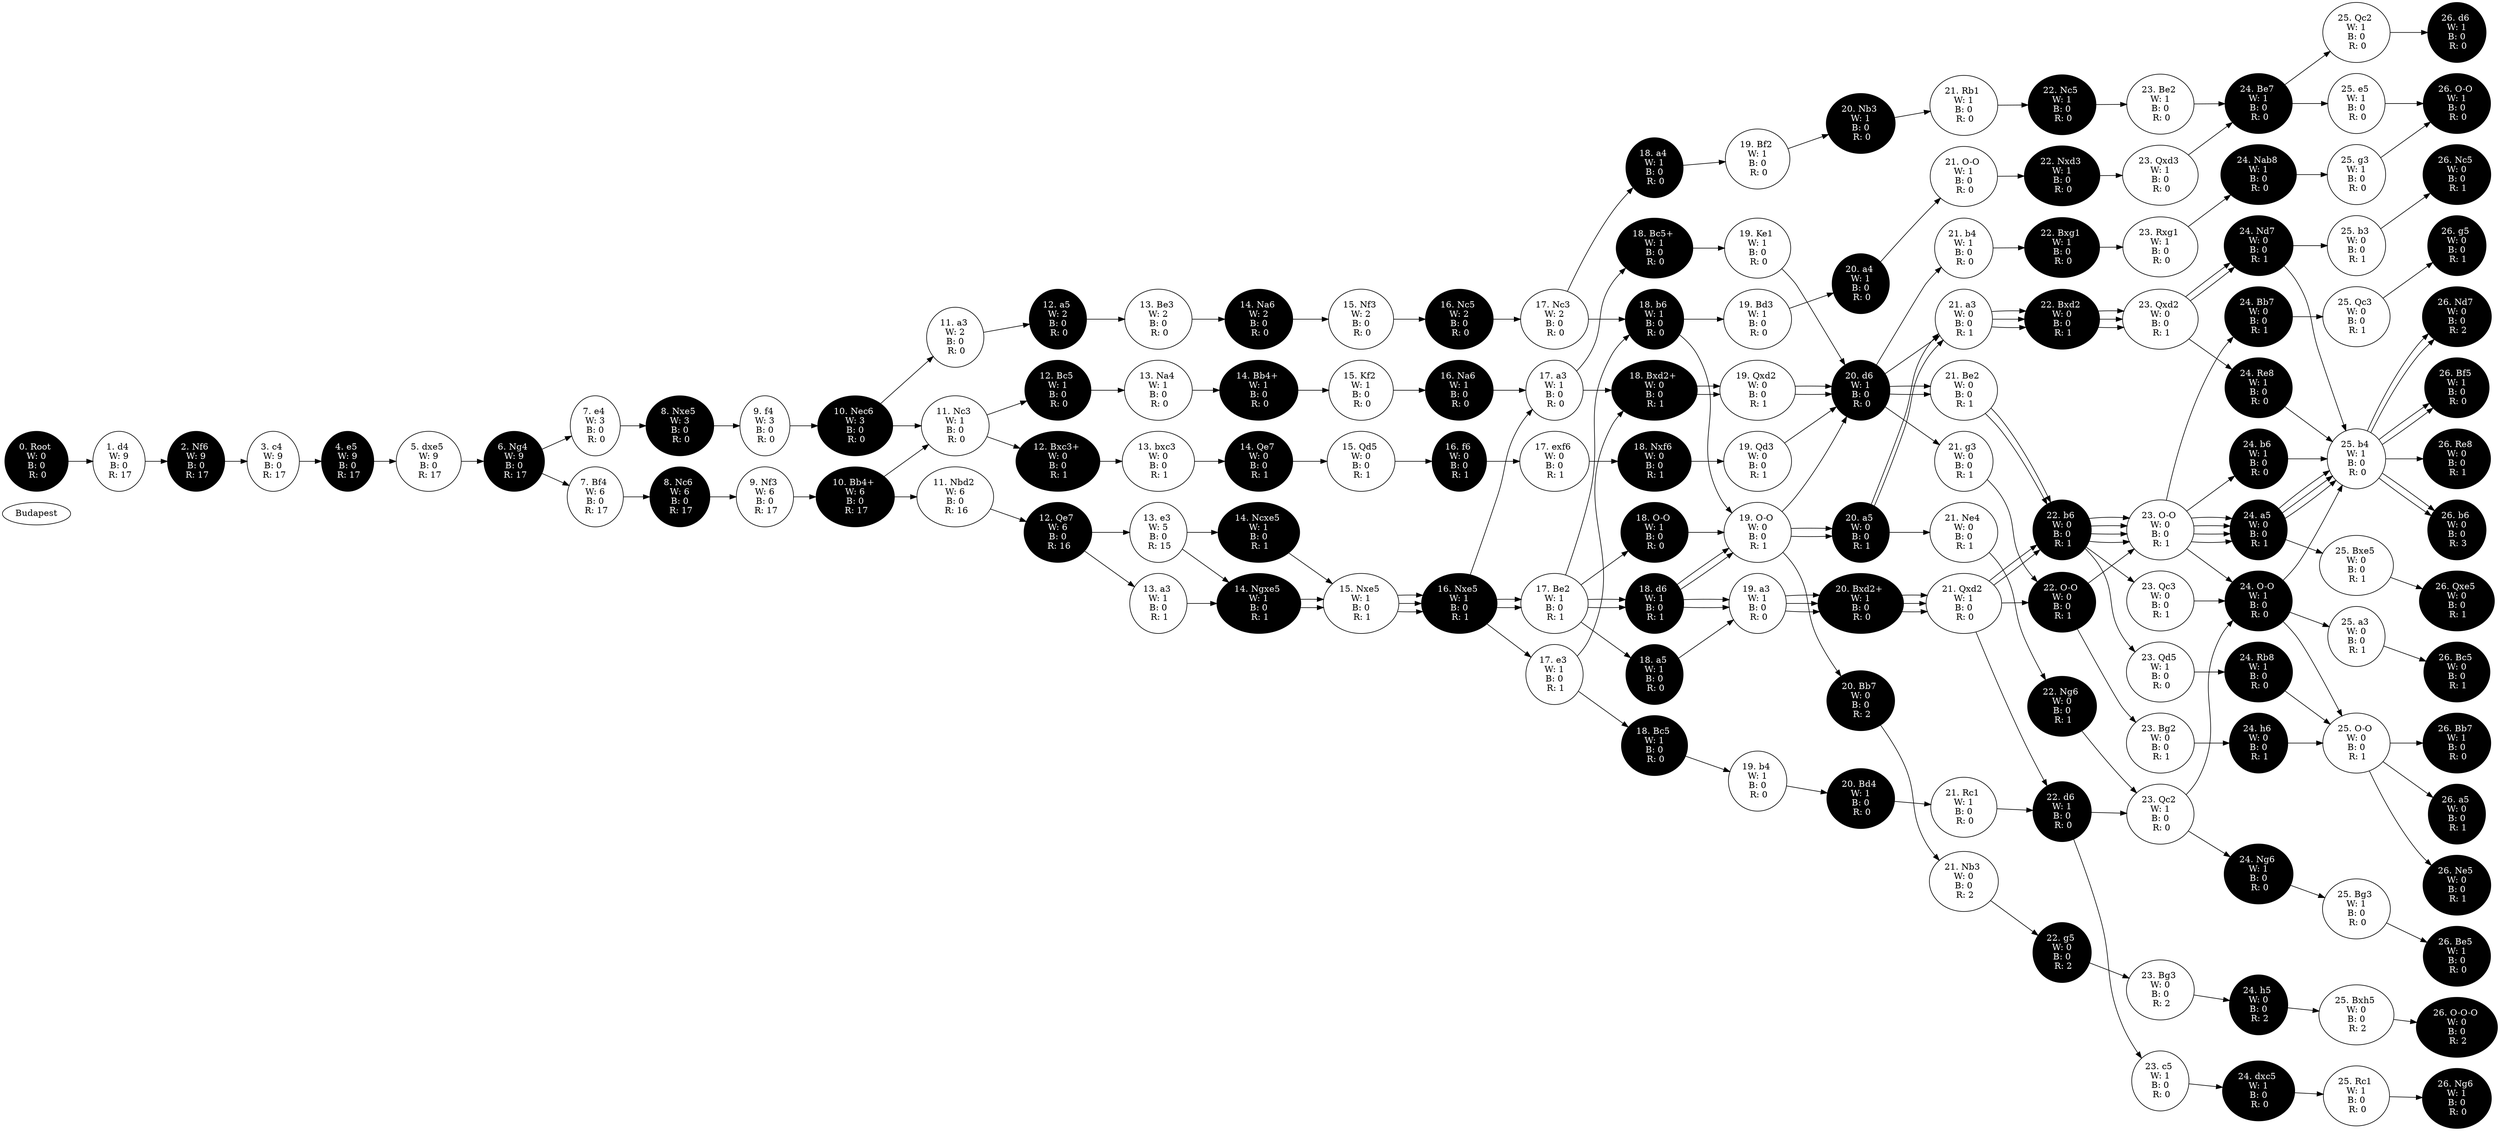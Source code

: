 digraph G {
	graph [rankdir=LR]
	Budapest
	"0. Root" [label="0. Root 
 W: 0 
 B: 0 
 R: 0" fillcolor=black fontcolor=white style=filled]
	"1. d4" [label="1. d4 
 W: 9 
 B: 0 
 R: 17" fillcolor=white style=filled]
	"2. Nf6" [label="2. Nf6 
 W: 9 
 B: 0 
 R: 17" fillcolor=black fontcolor=white style=filled]
	"3. c4" [label="3. c4 
 W: 9 
 B: 0 
 R: 17" fillcolor=white style=filled]
	"4. e5" [label="4. e5 
 W: 9 
 B: 0 
 R: 17" fillcolor=black fontcolor=white style=filled]
	"5. dxe5" [label="5. dxe5 
 W: 9 
 B: 0 
 R: 17" fillcolor=white style=filled]
	"6. Ng4" [label="6. Ng4 
 W: 9 
 B: 0 
 R: 17" fillcolor=black fontcolor=white style=filled]
	"7. Bf4" [label="7. Bf4 
 W: 6 
 B: 0 
 R: 17" fillcolor=white style=filled]
	"8. Nc6" [label="8. Nc6 
 W: 6 
 B: 0 
 R: 17" fillcolor=black fontcolor=white style=filled]
	"9. Nf3" [label="9. Nf3 
 W: 6 
 B: 0 
 R: 17" fillcolor=white style=filled]
	"10. Bb4+" [label="10. Bb4+ 
 W: 6 
 B: 0 
 R: 17" fillcolor=black fontcolor=white style=filled]
	"11. Nbd2" [label="11. Nbd2 
 W: 6 
 B: 0 
 R: 16" fillcolor=white style=filled]
	"12. Qe7" [label="12. Qe7 
 W: 6 
 B: 0 
 R: 16" fillcolor=black fontcolor=white style=filled]
	"13. e3" [label="13. e3 
 W: 5 
 B: 0 
 R: 15" fillcolor=white style=filled]
	"14. Ngxe5" [label="14. Ngxe5 
 W: 4 
 B: 0 
 R: 14" fillcolor=black fontcolor=white style=filled]
	"15. Nxe5" [label="15. Nxe5 
 W: 4 
 B: 0 
 R: 14" fillcolor=white style=filled]
	"16. Nxe5" [label="16. Nxe5 
 W: 4 
 B: 0 
 R: 14" fillcolor=black fontcolor=white style=filled]
	"17. Be2" [label="17. Be2 
 W: 4 
 B: 0 
 R: 11" fillcolor=white style=filled]
	"18. O-O" [label="18. O-O 
 W: 1 
 B: 0 
 R: 0" fillcolor=black fontcolor=white style=filled]
	"19. O-O" [label="19. O-O 
 W: 1 
 B: 0 
 R: 0" fillcolor=white style=filled]
	"20. d6" [label="20. d6 
 W: 1 
 B: 0 
 R: 0" fillcolor=black fontcolor=white style=filled]
	"21. a3" [label="21. a3 
 W: 1 
 B: 0 
 R: 0" fillcolor=white style=filled]
	"22. Bxd2" [label="22. Bxd2 
 W: 1 
 B: 0 
 R: 0" fillcolor=black fontcolor=white style=filled]
	"23. Qxd2" [label="23. Qxd2 
 W: 1 
 B: 0 
 R: 0" fillcolor=white style=filled]
	"24. Re8" [label="24. Re8 
 W: 1 
 B: 0 
 R: 0" fillcolor=black fontcolor=white style=filled]
	"25. b4" [label="25. b4 
 W: 1 
 B: 0 
 R: 0" fillcolor=white style=filled]
	"26. b6" [label="26. b6 
 W: 1 
 B: 0 
 R: 0" fillcolor=black fontcolor=white style=filled]
	"18. d6" [label="18. d6 
 W: 2 
 B: 0 
 R: 9" fillcolor=black fontcolor=white style=filled]
	"19. O-O" [label="19. O-O 
 W: 0 
 B: 0 
 R: 4" fillcolor=white style=filled]
	"20. a5" [label="20. a5 
 W: 0 
 B: 0 
 R: 4" fillcolor=black fontcolor=white style=filled]
	"21. Ne4" [label="21. Ne4 
 W: 0 
 B: 0 
 R: 1" fillcolor=white style=filled]
	"22. Ng6" [label="22. Ng6 
 W: 0 
 B: 0 
 R: 1" fillcolor=black fontcolor=white style=filled]
	"23. Qc2" [label="23. Qc2 
 W: 0 
 B: 0 
 R: 1" fillcolor=white style=filled]
	"24. O-O" [label="24. O-O 
 W: 0 
 B: 0 
 R: 1" fillcolor=black fontcolor=white style=filled]
	"25. a3" [label="25. a3 
 W: 0 
 B: 0 
 R: 1" fillcolor=white style=filled]
	"26. Bc5" [label="26. Bc5 
 W: 0 
 B: 0 
 R: 1" fillcolor=black fontcolor=white style=filled]
	"21. a3" [label="21. a3 
 W: 0 
 B: 0 
 R: 3" fillcolor=white style=filled]
	"22. Bxd2" [label="22. Bxd2 
 W: 0 
 B: 0 
 R: 3" fillcolor=black fontcolor=white style=filled]
	"23. Qxd2" [label="23. Qxd2 
 W: 0 
 B: 0 
 R: 3" fillcolor=white style=filled]
	"24. Nd7" [label="24. Nd7 
 W: 0 
 B: 0 
 R: 3" fillcolor=black fontcolor=white style=filled]
	"25. b4" [label="25. b4 
 W: 0 
 B: 0 
 R: 3" fillcolor=white style=filled]
	"26. b6" [label="26. b6 
 W: 0 
 B: 0 
 R: 3" fillcolor=black fontcolor=white style=filled]
	"19. a3" [label="19. a3 
 W: 2 
 B: 0 
 R: 5" fillcolor=white style=filled]
	"20. Bxd2+" [label="20. Bxd2+ 
 W: 2 
 B: 0 
 R: 5" fillcolor=black fontcolor=white style=filled]
	"21. Qxd2" [label="21. Qxd2 
 W: 2 
 B: 0 
 R: 5" fillcolor=white style=filled]
	"22. b6" [label="22. b6 
 W: 1 
 B: 0 
 R: 4" fillcolor=black fontcolor=white style=filled]
	"23. O-O" [label="23. O-O 
 W: 0 
 B: 0 
 R: 4" fillcolor=white style=filled]
	"24. a5" [label="24. a5 
 W: 0 
 B: 0 
 R: 3" fillcolor=black fontcolor=white style=filled]
	"25. b4" [label="25. b4 
 W: 0 
 B: 0 
 R: 3" fillcolor=white style=filled]
	"26. Nd7" [label="26. Nd7 
 W: 0 
 B: 0 
 R: 3" fillcolor=black fontcolor=white style=filled]
	"24. Bb7" [label="24. Bb7 
 W: 0 
 B: 0 
 R: 1" fillcolor=black fontcolor=white style=filled]
	"25. Qc3" [label="25. Qc3 
 W: 0 
 B: 0 
 R: 1" fillcolor=white style=filled]
	"26. g5" [label="26. g5 
 W: 0 
 B: 0 
 R: 1" fillcolor=black fontcolor=white style=filled]
	"23. Qd5" [label="23. Qd5 
 W: 1 
 B: 0 
 R: 0" fillcolor=white style=filled]
	"24. Rb8" [label="24. Rb8 
 W: 1 
 B: 0 
 R: 0" fillcolor=black fontcolor=white style=filled]
	"25. O-O" [label="25. O-O 
 W: 1 
 B: 0 
 R: 0" fillcolor=white style=filled]
	"26. Bb7" [label="26. Bb7 
 W: 1 
 B: 0 
 R: 0" fillcolor=black fontcolor=white style=filled]
	"22. O-O" [label="22. O-O 
 W: 1 
 B: 0 
 R: 1" fillcolor=black fontcolor=white style=filled]
	"23. O-O" [label="23. O-O 
 W: 1 
 B: 0 
 R: 1" fillcolor=white style=filled]
	"24. b6" [label="24. b6 
 W: 1 
 B: 0 
 R: 0" fillcolor=black fontcolor=white style=filled]
	"25. b4" [label="25. b4 
 W: 1 
 B: 0 
 R: 0" fillcolor=white style=filled]
	"26. Bf5" [label="26. Bf5 
 W: 1 
 B: 0 
 R: 0" fillcolor=black fontcolor=white style=filled]
	"24. a5" [label="24. a5 
 W: 0 
 B: 0 
 R: 1" fillcolor=black fontcolor=white style=filled]
	"25. b4" [label="25. b4 
 W: 0 
 B: 0 
 R: 1" fillcolor=white style=filled]
	"26. Re8" [label="26. Re8 
 W: 0 
 B: 0 
 R: 1" fillcolor=black fontcolor=white style=filled]
	"18. a5" [label="18. a5 
 W: 1 
 B: 0 
 R: 0" fillcolor=black fontcolor=white style=filled]
	"19. a3" [label="19. a3 
 W: 1 
 B: 0 
 R: 0" fillcolor=white style=filled]
	"20. Bxd2+" [label="20. Bxd2+ 
 W: 1 
 B: 0 
 R: 0" fillcolor=black fontcolor=white style=filled]
	"21. Qxd2" [label="21. Qxd2 
 W: 1 
 B: 0 
 R: 0" fillcolor=white style=filled]
	"22. d6" [label="22. d6 
 W: 1 
 B: 0 
 R: 0" fillcolor=black fontcolor=white style=filled]
	"23. c5" [label="23. c5 
 W: 1 
 B: 0 
 R: 0" fillcolor=white style=filled]
	"24. dxc5" [label="24. dxc5 
 W: 1 
 B: 0 
 R: 0" fillcolor=black fontcolor=white style=filled]
	"25. Rc1" [label="25. Rc1 
 W: 1 
 B: 0 
 R: 0" fillcolor=white style=filled]
	"26. Ng6" [label="26. Ng6 
 W: 1 
 B: 0 
 R: 0" fillcolor=black fontcolor=white style=filled]
	"18. b6" [label="18. b6 
 W: 0 
 B: 0 
 R: 2" fillcolor=black fontcolor=white style=filled]
	"19. O-O" [label="19. O-O 
 W: 0 
 B: 0 
 R: 2" fillcolor=white style=filled]
	"20. Bb7" [label="20. Bb7 
 W: 0 
 B: 0 
 R: 2" fillcolor=black fontcolor=white style=filled]
	"21. Nb3" [label="21. Nb3 
 W: 0 
 B: 0 
 R: 2" fillcolor=white style=filled]
	"22. g5" [label="22. g5 
 W: 0 
 B: 0 
 R: 2" fillcolor=black fontcolor=white style=filled]
	"23. Bg3" [label="23. Bg3 
 W: 0 
 B: 0 
 R: 2" fillcolor=white style=filled]
	"24. h5" [label="24. h5 
 W: 0 
 B: 0 
 R: 2" fillcolor=black fontcolor=white style=filled]
	"25. Bxh5" [label="25. Bxh5 
 W: 0 
 B: 0 
 R: 2" fillcolor=white style=filled]
	"26. O-O-O" [label="26. O-O-O 
 W: 0 
 B: 0 
 R: 2" fillcolor=black fontcolor=white style=filled]
	"17. a3" [label="17. a3 
 W: 0 
 B: 0 
 R: 3" fillcolor=white style=filled]
	"18. Bxd2+" [label="18. Bxd2+ 
 W: 0 
 B: 0 
 R: 3" fillcolor=black fontcolor=white style=filled]
	"19. Qxd2" [label="19. Qxd2 
 W: 0 
 B: 0 
 R: 3" fillcolor=white style=filled]
	"20. d6" [label="20. d6 
 W: 0 
 B: 0 
 R: 3" fillcolor=black fontcolor=white style=filled]
	"21. Be2" [label="21. Be2 
 W: 0 
 B: 0 
 R: 3" fillcolor=white style=filled]
	"22. b6" [label="22. b6 
 W: 0 
 B: 0 
 R: 3" fillcolor=black fontcolor=white style=filled]
	"23. O-O" [label="23. O-O 
 W: 0 
 B: 0 
 R: 2" fillcolor=white style=filled]
	"24. a5" [label="24. a5 
 W: 0 
 B: 0 
 R: 2" fillcolor=black fontcolor=white style=filled]
	"25. b4" [label="25. b4 
 W: 0 
 B: 0 
 R: 2" fillcolor=white style=filled]
	"26. Nd7" [label="26. Nd7 
 W: 0 
 B: 0 
 R: 2" fillcolor=black fontcolor=white style=filled]
	"23. Qc3" [label="23. Qc3 
 W: 0 
 B: 0 
 R: 1" fillcolor=white style=filled]
	"24. O-O" [label="24. O-O 
 W: 0 
 B: 0 
 R: 1" fillcolor=black fontcolor=white style=filled]
	"25. O-O" [label="25. O-O 
 W: 0 
 B: 0 
 R: 1" fillcolor=white style=filled]
	"26. a5" [label="26. a5 
 W: 0 
 B: 0 
 R: 1" fillcolor=black fontcolor=white style=filled]
	"14. Ncxe5" [label="14. Ncxe5 
 W: 1 
 B: 0 
 R: 1" fillcolor=black fontcolor=white style=filled]
	"15. Nxe5" [label="15. Nxe5 
 W: 1 
 B: 0 
 R: 1" fillcolor=white style=filled]
	"16. Nxe5" [label="16. Nxe5 
 W: 1 
 B: 0 
 R: 1" fillcolor=black fontcolor=white style=filled]
	"17. Be2" [label="17. Be2 
 W: 1 
 B: 0 
 R: 1" fillcolor=white style=filled]
	"18. d6" [label="18. d6 
 W: 1 
 B: 0 
 R: 1" fillcolor=black fontcolor=white style=filled]
	"19. a3" [label="19. a3 
 W: 1 
 B: 0 
 R: 0" fillcolor=white style=filled]
	"20. Bxd2+" [label="20. Bxd2+ 
 W: 1 
 B: 0 
 R: 0" fillcolor=black fontcolor=white style=filled]
	"21. Qxd2" [label="21. Qxd2 
 W: 1 
 B: 0 
 R: 0" fillcolor=white style=filled]
	"22. b6" [label="22. b6 
 W: 1 
 B: 0 
 R: 0" fillcolor=black fontcolor=white style=filled]
	"23. O-O" [label="23. O-O 
 W: 1 
 B: 0 
 R: 0" fillcolor=white style=filled]
	"24. O-O" [label="24. O-O 
 W: 1 
 B: 0 
 R: 0" fillcolor=black fontcolor=white style=filled]
	"25. b4" [label="25. b4 
 W: 1 
 B: 0 
 R: 0" fillcolor=white style=filled]
	"26. Bf5" [label="26. Bf5 
 W: 1 
 B: 0 
 R: 0" fillcolor=black fontcolor=white style=filled]
	"19. O-O" [label="19. O-O 
 W: 0 
 B: 0 
 R: 1" fillcolor=white style=filled]
	"20. a5" [label="20. a5 
 W: 0 
 B: 0 
 R: 1" fillcolor=black fontcolor=white style=filled]
	"21. a3" [label="21. a3 
 W: 0 
 B: 0 
 R: 1" fillcolor=white style=filled]
	"22. Bxd2" [label="22. Bxd2 
 W: 0 
 B: 0 
 R: 1" fillcolor=black fontcolor=white style=filled]
	"23. Qxd2" [label="23. Qxd2 
 W: 0 
 B: 0 
 R: 1" fillcolor=white style=filled]
	"24. Nd7" [label="24. Nd7 
 W: 0 
 B: 0 
 R: 1" fillcolor=black fontcolor=white style=filled]
	"25. b3" [label="25. b3 
 W: 0 
 B: 0 
 R: 1" fillcolor=white style=filled]
	"26. Nc5" [label="26. Nc5 
 W: 0 
 B: 0 
 R: 1" fillcolor=black fontcolor=white style=filled]
	"13. a3" [label="13. a3 
 W: 1 
 B: 0 
 R: 1" fillcolor=white style=filled]
	"14. Ngxe5" [label="14. Ngxe5 
 W: 1 
 B: 0 
 R: 1" fillcolor=black fontcolor=white style=filled]
	"15. Nxe5" [label="15. Nxe5 
 W: 1 
 B: 0 
 R: 1" fillcolor=white style=filled]
	"16. Nxe5" [label="16. Nxe5 
 W: 1 
 B: 0 
 R: 1" fillcolor=black fontcolor=white style=filled]
	"17. e3" [label="17. e3 
 W: 1 
 B: 0 
 R: 1" fillcolor=white style=filled]
	"18. Bc5" [label="18. Bc5 
 W: 1 
 B: 0 
 R: 0" fillcolor=black fontcolor=white style=filled]
	"19. b4" [label="19. b4 
 W: 1 
 B: 0 
 R: 0" fillcolor=white style=filled]
	"20. Bd4" [label="20. Bd4 
 W: 1 
 B: 0 
 R: 0" fillcolor=black fontcolor=white style=filled]
	"21. Rc1" [label="21. Rc1 
 W: 1 
 B: 0 
 R: 0" fillcolor=white style=filled]
	"22. d6" [label="22. d6 
 W: 1 
 B: 0 
 R: 0" fillcolor=black fontcolor=white style=filled]
	"23. Qc2" [label="23. Qc2 
 W: 1 
 B: 0 
 R: 0" fillcolor=white style=filled]
	"24. Ng6" [label="24. Ng6 
 W: 1 
 B: 0 
 R: 0" fillcolor=black fontcolor=white style=filled]
	"25. Bg3" [label="25. Bg3 
 W: 1 
 B: 0 
 R: 0" fillcolor=white style=filled]
	"26. Be5" [label="26. Be5 
 W: 1 
 B: 0 
 R: 0" fillcolor=black fontcolor=white style=filled]
	"18. Bxd2+" [label="18. Bxd2+ 
 W: 0 
 B: 0 
 R: 1" fillcolor=black fontcolor=white style=filled]
	"19. Qxd2" [label="19. Qxd2 
 W: 0 
 B: 0 
 R: 1" fillcolor=white style=filled]
	"20. d6" [label="20. d6 
 W: 0 
 B: 0 
 R: 1" fillcolor=black fontcolor=white style=filled]
	"21. Be2" [label="21. Be2 
 W: 0 
 B: 0 
 R: 1" fillcolor=white style=filled]
	"22. b6" [label="22. b6 
 W: 0 
 B: 0 
 R: 1" fillcolor=black fontcolor=white style=filled]
	"23. O-O" [label="23. O-O 
 W: 0 
 B: 0 
 R: 1" fillcolor=white style=filled]
	"24. a5" [label="24. a5 
 W: 0 
 B: 0 
 R: 1" fillcolor=black fontcolor=white style=filled]
	"25. Bxe5" [label="25. Bxe5 
 W: 0 
 B: 0 
 R: 1" fillcolor=white style=filled]
	"26. Qxe5" [label="26. Qxe5 
 W: 0 
 B: 0 
 R: 1" fillcolor=black fontcolor=white style=filled]
	"11. Nc3" [label="11. Nc3 
 W: 0 
 B: 0 
 R: 1" fillcolor=white style=filled]
	"12. Bxc3+" [label="12. Bxc3+ 
 W: 0 
 B: 0 
 R: 1" fillcolor=black fontcolor=white style=filled]
	"13. bxc3" [label="13. bxc3 
 W: 0 
 B: 0 
 R: 1" fillcolor=white style=filled]
	"14. Qe7" [label="14. Qe7 
 W: 0 
 B: 0 
 R: 1" fillcolor=black fontcolor=white style=filled]
	"15. Qd5" [label="15. Qd5 
 W: 0 
 B: 0 
 R: 1" fillcolor=white style=filled]
	"16. f6" [label="16. f6 
 W: 0 
 B: 0 
 R: 1" fillcolor=black fontcolor=white style=filled]
	"17. exf6" [label="17. exf6 
 W: 0 
 B: 0 
 R: 1" fillcolor=white style=filled]
	"18. Nxf6" [label="18. Nxf6 
 W: 0 
 B: 0 
 R: 1" fillcolor=black fontcolor=white style=filled]
	"19. Qd3" [label="19. Qd3 
 W: 0 
 B: 0 
 R: 1" fillcolor=white style=filled]
	"20. d6" [label="20. d6 
 W: 0 
 B: 0 
 R: 1" fillcolor=black fontcolor=white style=filled]
	"21. g3" [label="21. g3 
 W: 0 
 B: 0 
 R: 1" fillcolor=white style=filled]
	"22. O-O" [label="22. O-O 
 W: 0 
 B: 0 
 R: 1" fillcolor=black fontcolor=white style=filled]
	"23. Bg2" [label="23. Bg2 
 W: 0 
 B: 0 
 R: 1" fillcolor=white style=filled]
	"24. h6" [label="24. h6 
 W: 0 
 B: 0 
 R: 1" fillcolor=black fontcolor=white style=filled]
	"25. O-O" [label="25. O-O 
 W: 0 
 B: 0 
 R: 1" fillcolor=white style=filled]
	"26. Ne5" [label="26. Ne5 
 W: 0 
 B: 0 
 R: 1" fillcolor=black fontcolor=white style=filled]
	"7. e4" [label="7. e4 
 W: 3 
 B: 0 
 R: 0" fillcolor=white style=filled]
	"8. Nxe5" [label="8. Nxe5 
 W: 3 
 B: 0 
 R: 0" fillcolor=black fontcolor=white style=filled]
	"9. f4" [label="9. f4 
 W: 3 
 B: 0 
 R: 0" fillcolor=white style=filled]
	"10. Nec6" [label="10. Nec6 
 W: 3 
 B: 0 
 R: 0" fillcolor=black fontcolor=white style=filled]
	"11. a3" [label="11. a3 
 W: 2 
 B: 0 
 R: 0" fillcolor=white style=filled]
	"12. a5" [label="12. a5 
 W: 2 
 B: 0 
 R: 0" fillcolor=black fontcolor=white style=filled]
	"13. Be3" [label="13. Be3 
 W: 2 
 B: 0 
 R: 0" fillcolor=white style=filled]
	"14. Na6" [label="14. Na6 
 W: 2 
 B: 0 
 R: 0" fillcolor=black fontcolor=white style=filled]
	"15. Nf3" [label="15. Nf3 
 W: 2 
 B: 0 
 R: 0" fillcolor=white style=filled]
	"16. Nc5" [label="16. Nc5 
 W: 2 
 B: 0 
 R: 0" fillcolor=black fontcolor=white style=filled]
	"17. Nc3" [label="17. Nc3 
 W: 2 
 B: 0 
 R: 0" fillcolor=white style=filled]
	"18. b6" [label="18. b6 
 W: 1 
 B: 0 
 R: 0" fillcolor=black fontcolor=white style=filled]
	"19. Bd3" [label="19. Bd3 
 W: 1 
 B: 0 
 R: 0" fillcolor=white style=filled]
	"20. a4" [label="20. a4 
 W: 1 
 B: 0 
 R: 0" fillcolor=black fontcolor=white style=filled]
	"21. O-O" [label="21. O-O 
 W: 1 
 B: 0 
 R: 0" fillcolor=white style=filled]
	"22. Nxd3" [label="22. Nxd3 
 W: 1 
 B: 0 
 R: 0" fillcolor=black fontcolor=white style=filled]
	"23. Qxd3" [label="23. Qxd3 
 W: 1 
 B: 0 
 R: 0" fillcolor=white style=filled]
	"24. Be7" [label="24. Be7 
 W: 1 
 B: 0 
 R: 0" fillcolor=black fontcolor=white style=filled]
	"25. e5" [label="25. e5 
 W: 1 
 B: 0 
 R: 0" fillcolor=white style=filled]
	"26. O-O" [label="26. O-O 
 W: 1 
 B: 0 
 R: 0" fillcolor=black fontcolor=white style=filled]
	"18. a4" [label="18. a4 
 W: 1 
 B: 0 
 R: 0" fillcolor=black fontcolor=white style=filled]
	"19. Bf2" [label="19. Bf2 
 W: 1 
 B: 0 
 R: 0" fillcolor=white style=filled]
	"20. Nb3" [label="20. Nb3 
 W: 1 
 B: 0 
 R: 0" fillcolor=black fontcolor=white style=filled]
	"21. Rb1" [label="21. Rb1 
 W: 1 
 B: 0 
 R: 0" fillcolor=white style=filled]
	"22. Nc5" [label="22. Nc5 
 W: 1 
 B: 0 
 R: 0" fillcolor=black fontcolor=white style=filled]
	"23. Be2" [label="23. Be2 
 W: 1 
 B: 0 
 R: 0" fillcolor=white style=filled]
	"24. Be7" [label="24. Be7 
 W: 1 
 B: 0 
 R: 0" fillcolor=black fontcolor=white style=filled]
	"25. Qc2" [label="25. Qc2 
 W: 1 
 B: 0 
 R: 0" fillcolor=white style=filled]
	"26. d6" [label="26. d6 
 W: 1 
 B: 0 
 R: 0" fillcolor=black fontcolor=white style=filled]
	"11. Nc3" [label="11. Nc3 
 W: 1 
 B: 0 
 R: 0" fillcolor=white style=filled]
	"12. Bc5" [label="12. Bc5 
 W: 1 
 B: 0 
 R: 0" fillcolor=black fontcolor=white style=filled]
	"13. Na4" [label="13. Na4 
 W: 1 
 B: 0 
 R: 0" fillcolor=white style=filled]
	"14. Bb4+" [label="14. Bb4+ 
 W: 1 
 B: 0 
 R: 0" fillcolor=black fontcolor=white style=filled]
	"15. Kf2" [label="15. Kf2 
 W: 1 
 B: 0 
 R: 0" fillcolor=white style=filled]
	"16. Na6" [label="16. Na6 
 W: 1 
 B: 0 
 R: 0" fillcolor=black fontcolor=white style=filled]
	"17. a3" [label="17. a3 
 W: 1 
 B: 0 
 R: 0" fillcolor=white style=filled]
	"18. Bc5+" [label="18. Bc5+ 
 W: 1 
 B: 0 
 R: 0" fillcolor=black fontcolor=white style=filled]
	"19. Ke1" [label="19. Ke1 
 W: 1 
 B: 0 
 R: 0" fillcolor=white style=filled]
	"20. d6" [label="20. d6 
 W: 1 
 B: 0 
 R: 0" fillcolor=black fontcolor=white style=filled]
	"21. b4" [label="21. b4 
 W: 1 
 B: 0 
 R: 0" fillcolor=white style=filled]
	"22. Bxg1" [label="22. Bxg1 
 W: 1 
 B: 0 
 R: 0" fillcolor=black fontcolor=white style=filled]
	"23. Rxg1" [label="23. Rxg1 
 W: 1 
 B: 0 
 R: 0" fillcolor=white style=filled]
	"24. Nab8" [label="24. Nab8 
 W: 1 
 B: 0 
 R: 0" fillcolor=black fontcolor=white style=filled]
	"25. g3" [label="25. g3 
 W: 1 
 B: 0 
 R: 0" fillcolor=white style=filled]
	"26. O-O" [label="26. O-O 
 W: 1 
 B: 0 
 R: 0" fillcolor=black fontcolor=white style=filled]
	"0. Root" -> "1. d4"
	"1. d4" -> "2. Nf6"
	"2. Nf6" -> "3. c4"
	"3. c4" -> "4. e5"
	"4. e5" -> "5. dxe5"
	"5. dxe5" -> "6. Ng4"
	"6. Ng4" -> "7. Bf4"
	"7. Bf4" -> "8. Nc6"
	"8. Nc6" -> "9. Nf3"
	"9. Nf3" -> "10. Bb4+"
	"10. Bb4+" -> "11. Nbd2"
	"11. Nbd2" -> "12. Qe7"
	"12. Qe7" -> "13. e3"
	"13. e3" -> "14. Ngxe5"
	"14. Ngxe5" -> "15. Nxe5"
	"15. Nxe5" -> "16. Nxe5"
	"16. Nxe5" -> "17. Be2"
	"17. Be2" -> "18. O-O"
	"18. O-O" -> "19. O-O"
	"19. O-O" -> "20. d6"
	"20. d6" -> "21. a3"
	"21. a3" -> "22. Bxd2"
	"22. Bxd2" -> "23. Qxd2"
	"23. Qxd2" -> "24. Re8"
	"24. Re8" -> "25. b4"
	"25. b4" -> "26. b6"
	"17. Be2" -> "18. d6"
	"18. d6" -> "19. O-O"
	"19. O-O" -> "20. a5"
	"20. a5" -> "21. Ne4"
	"21. Ne4" -> "22. Ng6"
	"22. Ng6" -> "23. Qc2"
	"23. Qc2" -> "24. O-O"
	"24. O-O" -> "25. a3"
	"25. a3" -> "26. Bc5"
	"20. a5" -> "21. a3"
	"21. a3" -> "22. Bxd2"
	"22. Bxd2" -> "23. Qxd2"
	"23. Qxd2" -> "24. Nd7"
	"24. Nd7" -> "25. b4"
	"25. b4" -> "26. b6"
	"18. d6" -> "19. a3"
	"19. a3" -> "20. Bxd2+"
	"20. Bxd2+" -> "21. Qxd2"
	"21. Qxd2" -> "22. b6"
	"22. b6" -> "23. O-O"
	"23. O-O" -> "24. a5"
	"24. a5" -> "25. b4"
	"25. b4" -> "26. Nd7"
	"23. O-O" -> "24. Bb7"
	"24. Bb7" -> "25. Qc3"
	"25. Qc3" -> "26. g5"
	"22. b6" -> "23. Qd5"
	"23. Qd5" -> "24. Rb8"
	"24. Rb8" -> "25. O-O"
	"25. O-O" -> "26. Bb7"
	"21. Qxd2" -> "22. O-O"
	"22. O-O" -> "23. O-O"
	"23. O-O" -> "24. b6"
	"24. b6" -> "25. b4"
	"25. b4" -> "26. Bf5"
	"23. O-O" -> "24. a5"
	"24. a5" -> "25. b4"
	"25. b4" -> "26. Re8"
	"17. Be2" -> "18. a5"
	"18. a5" -> "19. a3"
	"19. a3" -> "20. Bxd2+"
	"20. Bxd2+" -> "21. Qxd2"
	"21. Qxd2" -> "22. d6"
	"22. d6" -> "23. c5"
	"23. c5" -> "24. dxc5"
	"24. dxc5" -> "25. Rc1"
	"25. Rc1" -> "26. Ng6"
	"17. Be2" -> "18. b6"
	"18. b6" -> "19. O-O"
	"19. O-O" -> "20. Bb7"
	"20. Bb7" -> "21. Nb3"
	"21. Nb3" -> "22. g5"
	"22. g5" -> "23. Bg3"
	"23. Bg3" -> "24. h5"
	"24. h5" -> "25. Bxh5"
	"25. Bxh5" -> "26. O-O-O"
	"16. Nxe5" -> "17. a3"
	"17. a3" -> "18. Bxd2+"
	"18. Bxd2+" -> "19. Qxd2"
	"19. Qxd2" -> "20. d6"
	"20. d6" -> "21. Be2"
	"21. Be2" -> "22. b6"
	"22. b6" -> "23. O-O"
	"23. O-O" -> "24. a5"
	"24. a5" -> "25. b4"
	"25. b4" -> "26. Nd7"
	"22. b6" -> "23. Qc3"
	"23. Qc3" -> "24. O-O"
	"24. O-O" -> "25. O-O"
	"25. O-O" -> "26. a5"
	"13. e3" -> "14. Ncxe5"
	"14. Ncxe5" -> "15. Nxe5"
	"15. Nxe5" -> "16. Nxe5"
	"16. Nxe5" -> "17. Be2"
	"17. Be2" -> "18. d6"
	"18. d6" -> "19. a3"
	"19. a3" -> "20. Bxd2+"
	"20. Bxd2+" -> "21. Qxd2"
	"21. Qxd2" -> "22. b6"
	"22. b6" -> "23. O-O"
	"23. O-O" -> "24. O-O"
	"24. O-O" -> "25. b4"
	"25. b4" -> "26. Bf5"
	"18. d6" -> "19. O-O"
	"19. O-O" -> "20. a5"
	"20. a5" -> "21. a3"
	"21. a3" -> "22. Bxd2"
	"22. Bxd2" -> "23. Qxd2"
	"23. Qxd2" -> "24. Nd7"
	"24. Nd7" -> "25. b3"
	"25. b3" -> "26. Nc5"
	"12. Qe7" -> "13. a3"
	"13. a3" -> "14. Ngxe5"
	"14. Ngxe5" -> "15. Nxe5"
	"15. Nxe5" -> "16. Nxe5"
	"16. Nxe5" -> "17. e3"
	"17. e3" -> "18. Bc5"
	"18. Bc5" -> "19. b4"
	"19. b4" -> "20. Bd4"
	"20. Bd4" -> "21. Rc1"
	"21. Rc1" -> "22. d6"
	"22. d6" -> "23. Qc2"
	"23. Qc2" -> "24. Ng6"
	"24. Ng6" -> "25. Bg3"
	"25. Bg3" -> "26. Be5"
	"17. e3" -> "18. Bxd2+"
	"18. Bxd2+" -> "19. Qxd2"
	"19. Qxd2" -> "20. d6"
	"20. d6" -> "21. Be2"
	"21. Be2" -> "22. b6"
	"22. b6" -> "23. O-O"
	"23. O-O" -> "24. a5"
	"24. a5" -> "25. Bxe5"
	"25. Bxe5" -> "26. Qxe5"
	"10. Bb4+" -> "11. Nc3"
	"11. Nc3" -> "12. Bxc3+"
	"12. Bxc3+" -> "13. bxc3"
	"13. bxc3" -> "14. Qe7"
	"14. Qe7" -> "15. Qd5"
	"15. Qd5" -> "16. f6"
	"16. f6" -> "17. exf6"
	"17. exf6" -> "18. Nxf6"
	"18. Nxf6" -> "19. Qd3"
	"19. Qd3" -> "20. d6"
	"20. d6" -> "21. g3"
	"21. g3" -> "22. O-O"
	"22. O-O" -> "23. Bg2"
	"23. Bg2" -> "24. h6"
	"24. h6" -> "25. O-O"
	"25. O-O" -> "26. Ne5"
	"6. Ng4" -> "7. e4"
	"7. e4" -> "8. Nxe5"
	"8. Nxe5" -> "9. f4"
	"9. f4" -> "10. Nec6"
	"10. Nec6" -> "11. a3"
	"11. a3" -> "12. a5"
	"12. a5" -> "13. Be3"
	"13. Be3" -> "14. Na6"
	"14. Na6" -> "15. Nf3"
	"15. Nf3" -> "16. Nc5"
	"16. Nc5" -> "17. Nc3"
	"17. Nc3" -> "18. b6"
	"18. b6" -> "19. Bd3"
	"19. Bd3" -> "20. a4"
	"20. a4" -> "21. O-O"
	"21. O-O" -> "22. Nxd3"
	"22. Nxd3" -> "23. Qxd3"
	"23. Qxd3" -> "24. Be7"
	"24. Be7" -> "25. e5"
	"25. e5" -> "26. O-O"
	"17. Nc3" -> "18. a4"
	"18. a4" -> "19. Bf2"
	"19. Bf2" -> "20. Nb3"
	"20. Nb3" -> "21. Rb1"
	"21. Rb1" -> "22. Nc5"
	"22. Nc5" -> "23. Be2"
	"23. Be2" -> "24. Be7"
	"24. Be7" -> "25. Qc2"
	"25. Qc2" -> "26. d6"
	"10. Nec6" -> "11. Nc3"
	"11. Nc3" -> "12. Bc5"
	"12. Bc5" -> "13. Na4"
	"13. Na4" -> "14. Bb4+"
	"14. Bb4+" -> "15. Kf2"
	"15. Kf2" -> "16. Na6"
	"16. Na6" -> "17. a3"
	"17. a3" -> "18. Bc5+"
	"18. Bc5+" -> "19. Ke1"
	"19. Ke1" -> "20. d6"
	"20. d6" -> "21. b4"
	"21. b4" -> "22. Bxg1"
	"22. Bxg1" -> "23. Rxg1"
	"23. Rxg1" -> "24. Nab8"
	"24. Nab8" -> "25. g3"
	"25. g3" -> "26. O-O"
}
